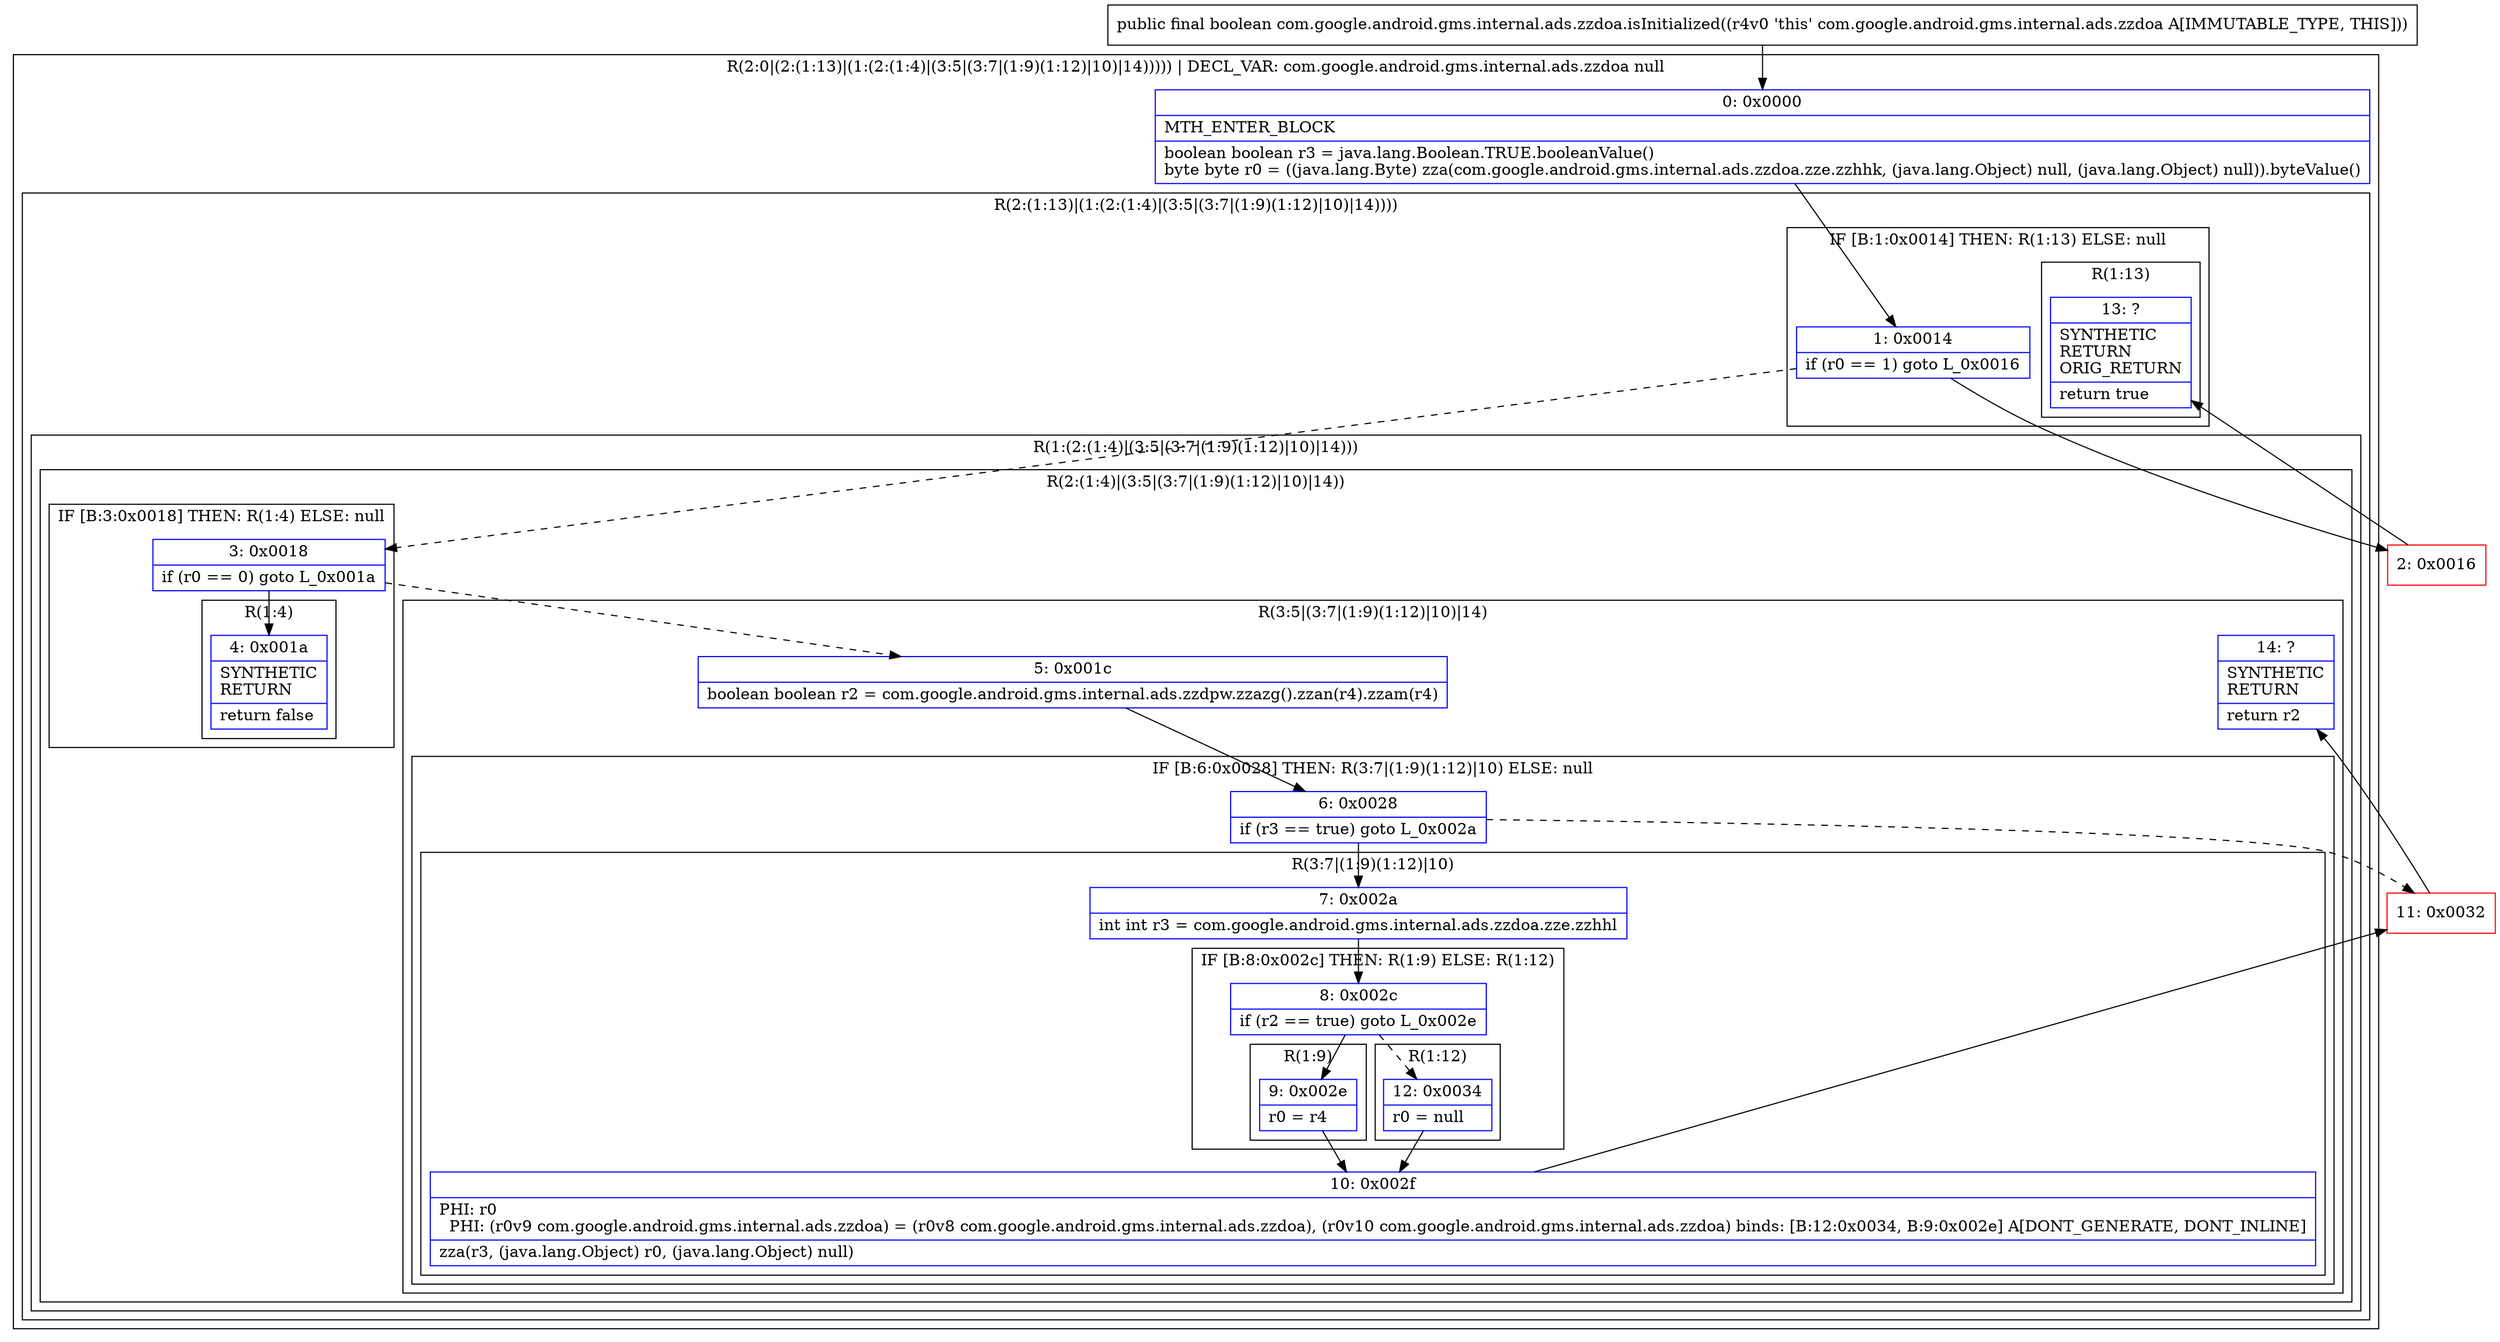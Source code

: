 digraph "CFG forcom.google.android.gms.internal.ads.zzdoa.isInitialized()Z" {
subgraph cluster_Region_929356975 {
label = "R(2:0|(2:(1:13)|(1:(2:(1:4)|(3:5|(3:7|(1:9)(1:12)|10)|14))))) | DECL_VAR: com.google.android.gms.internal.ads.zzdoa null\l";
node [shape=record,color=blue];
Node_0 [shape=record,label="{0\:\ 0x0000|MTH_ENTER_BLOCK\l|boolean boolean r3 = java.lang.Boolean.TRUE.booleanValue()\lbyte byte r0 = ((java.lang.Byte) zza(com.google.android.gms.internal.ads.zzdoa.zze.zzhhk, (java.lang.Object) null, (java.lang.Object) null)).byteValue()\l}"];
subgraph cluster_Region_590248601 {
label = "R(2:(1:13)|(1:(2:(1:4)|(3:5|(3:7|(1:9)(1:12)|10)|14))))";
node [shape=record,color=blue];
subgraph cluster_IfRegion_1313650899 {
label = "IF [B:1:0x0014] THEN: R(1:13) ELSE: null";
node [shape=record,color=blue];
Node_1 [shape=record,label="{1\:\ 0x0014|if (r0 == 1) goto L_0x0016\l}"];
subgraph cluster_Region_1209202289 {
label = "R(1:13)";
node [shape=record,color=blue];
Node_13 [shape=record,label="{13\:\ ?|SYNTHETIC\lRETURN\lORIG_RETURN\l|return true\l}"];
}
}
subgraph cluster_Region_605266655 {
label = "R(1:(2:(1:4)|(3:5|(3:7|(1:9)(1:12)|10)|14)))";
node [shape=record,color=blue];
subgraph cluster_Region_241803811 {
label = "R(2:(1:4)|(3:5|(3:7|(1:9)(1:12)|10)|14))";
node [shape=record,color=blue];
subgraph cluster_IfRegion_931086294 {
label = "IF [B:3:0x0018] THEN: R(1:4) ELSE: null";
node [shape=record,color=blue];
Node_3 [shape=record,label="{3\:\ 0x0018|if (r0 == 0) goto L_0x001a\l}"];
subgraph cluster_Region_1581513669 {
label = "R(1:4)";
node [shape=record,color=blue];
Node_4 [shape=record,label="{4\:\ 0x001a|SYNTHETIC\lRETURN\l|return false\l}"];
}
}
subgraph cluster_Region_644811826 {
label = "R(3:5|(3:7|(1:9)(1:12)|10)|14)";
node [shape=record,color=blue];
Node_5 [shape=record,label="{5\:\ 0x001c|boolean boolean r2 = com.google.android.gms.internal.ads.zzdpw.zzazg().zzan(r4).zzam(r4)\l}"];
subgraph cluster_IfRegion_681356118 {
label = "IF [B:6:0x0028] THEN: R(3:7|(1:9)(1:12)|10) ELSE: null";
node [shape=record,color=blue];
Node_6 [shape=record,label="{6\:\ 0x0028|if (r3 == true) goto L_0x002a\l}"];
subgraph cluster_Region_1078288941 {
label = "R(3:7|(1:9)(1:12)|10)";
node [shape=record,color=blue];
Node_7 [shape=record,label="{7\:\ 0x002a|int int r3 = com.google.android.gms.internal.ads.zzdoa.zze.zzhhl\l}"];
subgraph cluster_IfRegion_1801770418 {
label = "IF [B:8:0x002c] THEN: R(1:9) ELSE: R(1:12)";
node [shape=record,color=blue];
Node_8 [shape=record,label="{8\:\ 0x002c|if (r2 == true) goto L_0x002e\l}"];
subgraph cluster_Region_1356527363 {
label = "R(1:9)";
node [shape=record,color=blue];
Node_9 [shape=record,label="{9\:\ 0x002e|r0 = r4\l}"];
}
subgraph cluster_Region_243950716 {
label = "R(1:12)";
node [shape=record,color=blue];
Node_12 [shape=record,label="{12\:\ 0x0034|r0 = null\l}"];
}
}
Node_10 [shape=record,label="{10\:\ 0x002f|PHI: r0 \l  PHI: (r0v9 com.google.android.gms.internal.ads.zzdoa) = (r0v8 com.google.android.gms.internal.ads.zzdoa), (r0v10 com.google.android.gms.internal.ads.zzdoa) binds: [B:12:0x0034, B:9:0x002e] A[DONT_GENERATE, DONT_INLINE]\l|zza(r3, (java.lang.Object) r0, (java.lang.Object) null)\l}"];
}
}
Node_14 [shape=record,label="{14\:\ ?|SYNTHETIC\lRETURN\l|return r2\l}"];
}
}
}
}
}
Node_2 [shape=record,color=red,label="{2\:\ 0x0016}"];
Node_11 [shape=record,color=red,label="{11\:\ 0x0032}"];
MethodNode[shape=record,label="{public final boolean com.google.android.gms.internal.ads.zzdoa.isInitialized((r4v0 'this' com.google.android.gms.internal.ads.zzdoa A[IMMUTABLE_TYPE, THIS])) }"];
MethodNode -> Node_0;
Node_0 -> Node_1;
Node_1 -> Node_2;
Node_1 -> Node_3[style=dashed];
Node_3 -> Node_4;
Node_3 -> Node_5[style=dashed];
Node_5 -> Node_6;
Node_6 -> Node_7;
Node_6 -> Node_11[style=dashed];
Node_7 -> Node_8;
Node_8 -> Node_9;
Node_8 -> Node_12[style=dashed];
Node_9 -> Node_10;
Node_12 -> Node_10;
Node_10 -> Node_11;
Node_2 -> Node_13;
Node_11 -> Node_14;
}

